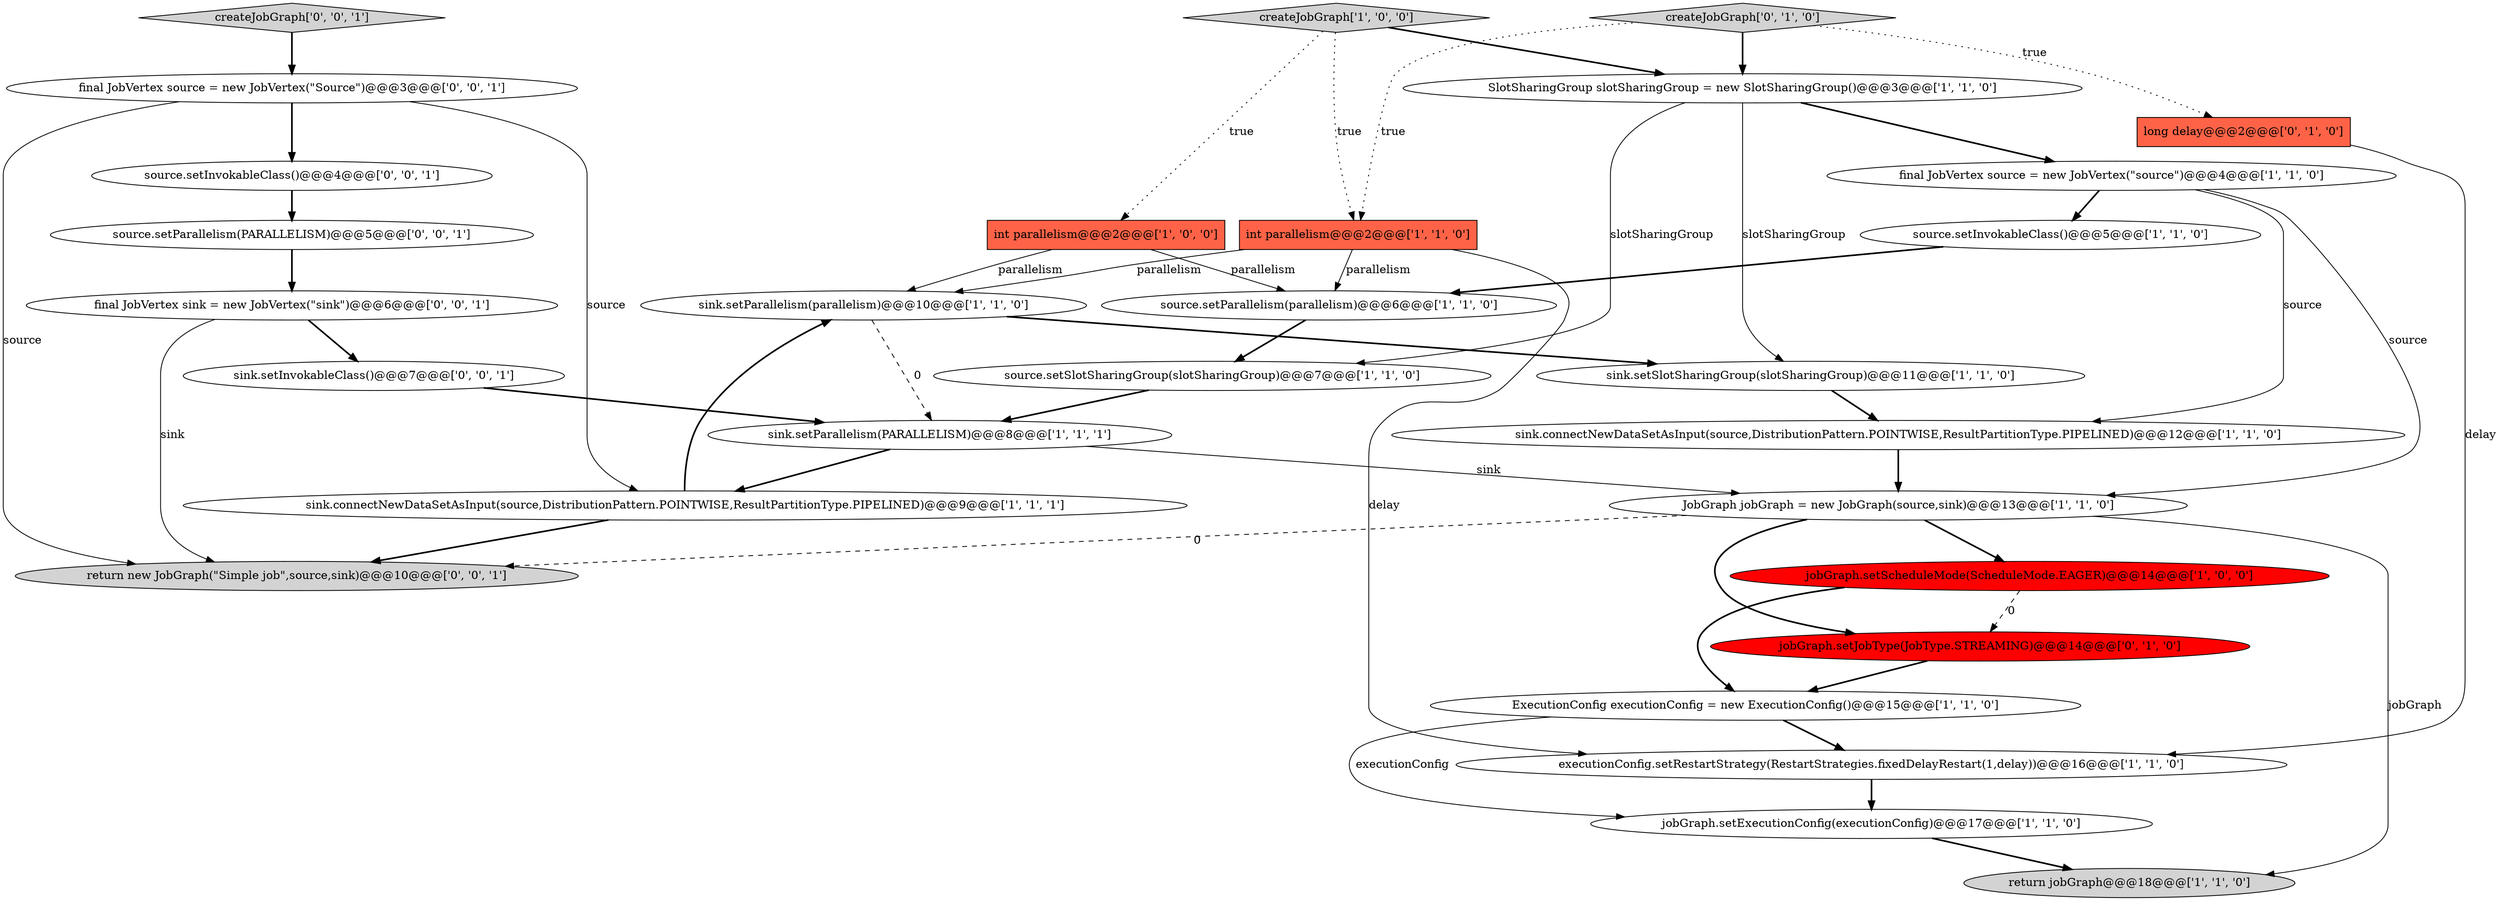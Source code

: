digraph {
1 [style = filled, label = "JobGraph jobGraph = new JobGraph(source,sink)@@@13@@@['1', '1', '0']", fillcolor = white, shape = ellipse image = "AAA0AAABBB1BBB"];
0 [style = filled, label = "int parallelism@@@2@@@['1', '0', '0']", fillcolor = tomato, shape = box image = "AAA0AAABBB1BBB"];
22 [style = filled, label = "source.setInvokableClass()@@@4@@@['0', '0', '1']", fillcolor = white, shape = ellipse image = "AAA0AAABBB3BBB"];
8 [style = filled, label = "sink.setSlotSharingGroup(slotSharingGroup)@@@11@@@['1', '1', '0']", fillcolor = white, shape = ellipse image = "AAA0AAABBB1BBB"];
19 [style = filled, label = "long delay@@@2@@@['0', '1', '0']", fillcolor = tomato, shape = box image = "AAA0AAABBB2BBB"];
25 [style = filled, label = "source.setParallelism(PARALLELISM)@@@5@@@['0', '0', '1']", fillcolor = white, shape = ellipse image = "AAA0AAABBB3BBB"];
2 [style = filled, label = "jobGraph.setScheduleMode(ScheduleMode.EAGER)@@@14@@@['1', '0', '0']", fillcolor = red, shape = ellipse image = "AAA1AAABBB1BBB"];
5 [style = filled, label = "source.setInvokableClass()@@@5@@@['1', '1', '0']", fillcolor = white, shape = ellipse image = "AAA0AAABBB1BBB"];
28 [style = filled, label = "final JobVertex source = new JobVertex(\"Source\")@@@3@@@['0', '0', '1']", fillcolor = white, shape = ellipse image = "AAA0AAABBB3BBB"];
9 [style = filled, label = "sink.connectNewDataSetAsInput(source,DistributionPattern.POINTWISE,ResultPartitionType.PIPELINED)@@@12@@@['1', '1', '0']", fillcolor = white, shape = ellipse image = "AAA0AAABBB1BBB"];
14 [style = filled, label = "sink.setParallelism(parallelism)@@@10@@@['1', '1', '0']", fillcolor = white, shape = ellipse image = "AAA0AAABBB1BBB"];
27 [style = filled, label = "createJobGraph['0', '0', '1']", fillcolor = lightgray, shape = diamond image = "AAA0AAABBB3BBB"];
17 [style = filled, label = "jobGraph.setExecutionConfig(executionConfig)@@@17@@@['1', '1', '0']", fillcolor = white, shape = ellipse image = "AAA0AAABBB1BBB"];
26 [style = filled, label = "sink.setInvokableClass()@@@7@@@['0', '0', '1']", fillcolor = white, shape = ellipse image = "AAA0AAABBB3BBB"];
6 [style = filled, label = "return jobGraph@@@18@@@['1', '1', '0']", fillcolor = lightgray, shape = ellipse image = "AAA0AAABBB1BBB"];
16 [style = filled, label = "int parallelism@@@2@@@['1', '1', '0']", fillcolor = tomato, shape = box image = "AAA0AAABBB1BBB"];
13 [style = filled, label = "sink.connectNewDataSetAsInput(source,DistributionPattern.POINTWISE,ResultPartitionType.PIPELINED)@@@9@@@['1', '1', '1']", fillcolor = white, shape = ellipse image = "AAA0AAABBB1BBB"];
23 [style = filled, label = "final JobVertex sink = new JobVertex(\"sink\")@@@6@@@['0', '0', '1']", fillcolor = white, shape = ellipse image = "AAA0AAABBB3BBB"];
21 [style = filled, label = "createJobGraph['0', '1', '0']", fillcolor = lightgray, shape = diamond image = "AAA0AAABBB2BBB"];
24 [style = filled, label = "return new JobGraph(\"Simple job\",source,sink)@@@10@@@['0', '0', '1']", fillcolor = lightgray, shape = ellipse image = "AAA0AAABBB3BBB"];
4 [style = filled, label = "final JobVertex source = new JobVertex(\"source\")@@@4@@@['1', '1', '0']", fillcolor = white, shape = ellipse image = "AAA0AAABBB1BBB"];
11 [style = filled, label = "SlotSharingGroup slotSharingGroup = new SlotSharingGroup()@@@3@@@['1', '1', '0']", fillcolor = white, shape = ellipse image = "AAA0AAABBB1BBB"];
20 [style = filled, label = "jobGraph.setJobType(JobType.STREAMING)@@@14@@@['0', '1', '0']", fillcolor = red, shape = ellipse image = "AAA1AAABBB2BBB"];
10 [style = filled, label = "source.setSlotSharingGroup(slotSharingGroup)@@@7@@@['1', '1', '0']", fillcolor = white, shape = ellipse image = "AAA0AAABBB1BBB"];
7 [style = filled, label = "source.setParallelism(parallelism)@@@6@@@['1', '1', '0']", fillcolor = white, shape = ellipse image = "AAA0AAABBB1BBB"];
3 [style = filled, label = "executionConfig.setRestartStrategy(RestartStrategies.fixedDelayRestart(1,delay))@@@16@@@['1', '1', '0']", fillcolor = white, shape = ellipse image = "AAA0AAABBB1BBB"];
15 [style = filled, label = "ExecutionConfig executionConfig = new ExecutionConfig()@@@15@@@['1', '1', '0']", fillcolor = white, shape = ellipse image = "AAA0AAABBB1BBB"];
18 [style = filled, label = "sink.setParallelism(PARALLELISM)@@@8@@@['1', '1', '1']", fillcolor = white, shape = ellipse image = "AAA0AAABBB1BBB"];
12 [style = filled, label = "createJobGraph['1', '0', '0']", fillcolor = lightgray, shape = diamond image = "AAA0AAABBB1BBB"];
28->13 [style = solid, label="source"];
10->18 [style = bold, label=""];
28->24 [style = solid, label="source"];
22->25 [style = bold, label=""];
0->7 [style = solid, label="parallelism"];
2->20 [style = dashed, label="0"];
4->1 [style = solid, label="source"];
13->24 [style = bold, label=""];
11->8 [style = solid, label="slotSharingGroup"];
19->3 [style = solid, label="delay"];
7->10 [style = bold, label=""];
17->6 [style = bold, label=""];
25->23 [style = bold, label=""];
16->7 [style = solid, label="parallelism"];
27->28 [style = bold, label=""];
11->4 [style = bold, label=""];
0->14 [style = solid, label="parallelism"];
12->11 [style = bold, label=""];
23->24 [style = solid, label="sink"];
23->26 [style = bold, label=""];
18->1 [style = solid, label="sink"];
16->3 [style = solid, label="delay"];
1->20 [style = bold, label=""];
15->3 [style = bold, label=""];
15->17 [style = solid, label="executionConfig"];
12->16 [style = dotted, label="true"];
21->11 [style = bold, label=""];
11->10 [style = solid, label="slotSharingGroup"];
1->24 [style = dashed, label="0"];
21->19 [style = dotted, label="true"];
2->15 [style = bold, label=""];
16->14 [style = solid, label="parallelism"];
18->13 [style = bold, label=""];
8->9 [style = bold, label=""];
12->0 [style = dotted, label="true"];
1->6 [style = solid, label="jobGraph"];
5->7 [style = bold, label=""];
4->9 [style = solid, label="source"];
3->17 [style = bold, label=""];
14->8 [style = bold, label=""];
1->2 [style = bold, label=""];
21->16 [style = dotted, label="true"];
14->18 [style = dashed, label="0"];
9->1 [style = bold, label=""];
20->15 [style = bold, label=""];
4->5 [style = bold, label=""];
13->14 [style = bold, label=""];
28->22 [style = bold, label=""];
26->18 [style = bold, label=""];
}

